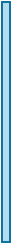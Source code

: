 <mxfile version="24.3.1" type="github">
  <diagram name="第 1 页" id="qxu0Bc_xTb6lSUDGleBF">
    <mxGraphModel dx="1660" dy="723" grid="1" gridSize="10" guides="1" tooltips="1" connect="1" arrows="1" fold="1" page="1" pageScale="1" pageWidth="700" pageHeight="400" math="0" shadow="0">
      <root>
        <mxCell id="0" />
        <mxCell id="1" parent="0" />
        <mxCell id="r0e-r9mpQyIptjEhRZag-9" value="" style="rounded=0;whiteSpace=wrap;html=1;fillColor=#b1ddf0;strokeColor=#10739e;" vertex="1" parent="1">
          <mxGeometry x="90" y="30" width="4" height="120" as="geometry" />
        </mxCell>
      </root>
    </mxGraphModel>
  </diagram>
</mxfile>
